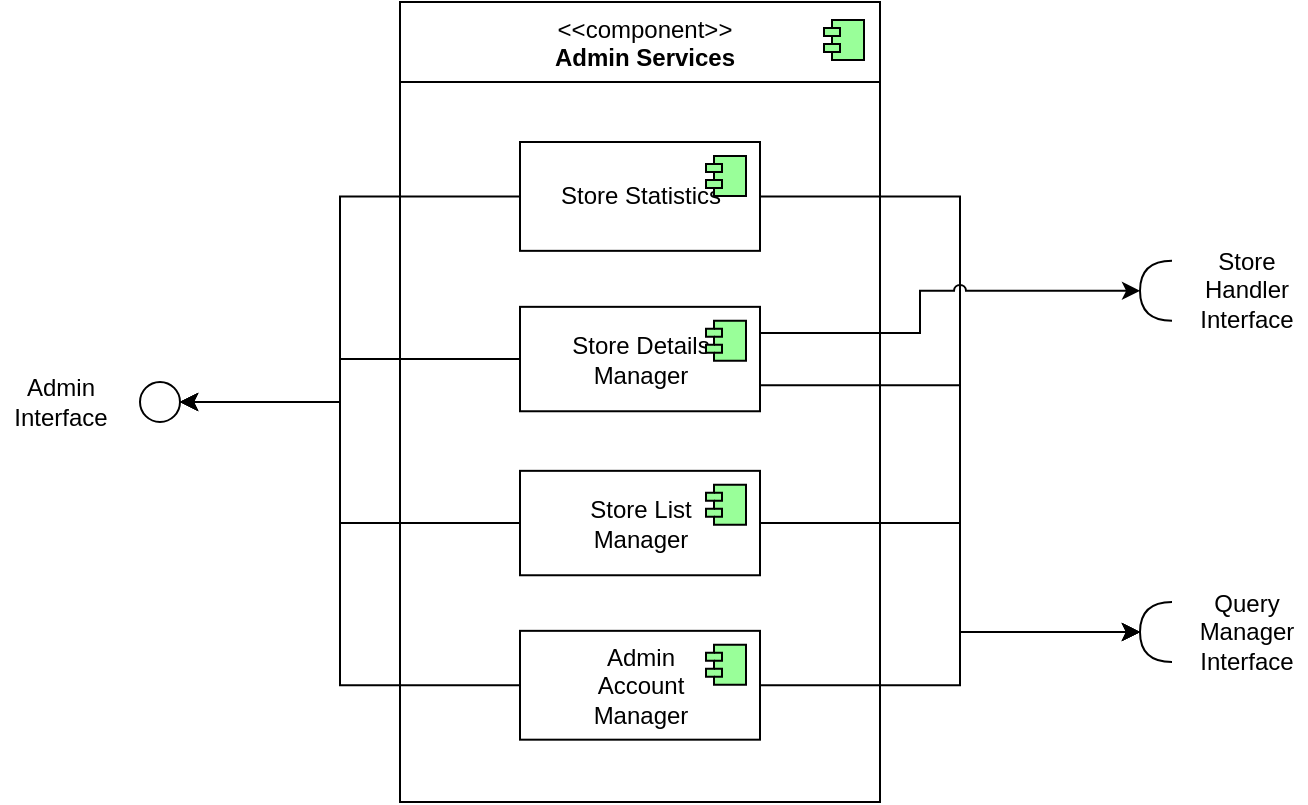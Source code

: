 <mxfile version="13.10.0" type="embed">
    <diagram id="knWhzORvT54u3pwO4X9t" name="Pagina-1">
        <mxGraphModel dx="541" dy="691" grid="1" gridSize="10" guides="1" tooltips="1" connect="1" arrows="1" fold="1" page="1" pageScale="1" pageWidth="827" pageHeight="1169" math="0" shadow="0">
            <root>
                <mxCell id="0"/>
                <mxCell id="1" parent="0"/>
                <mxCell id="bDR8WUU64CvsV6LXLhUq-12" value="" style="html=1;align=center;" parent="1" vertex="1">
                    <mxGeometry x="280" y="160" width="240" height="360" as="geometry"/>
                </mxCell>
                <mxCell id="bDR8WUU64CvsV6LXLhUq-1" value="" style="fontStyle=1;align=center;verticalAlign=top;childLayout=stackLayout;horizontal=1;horizontalStack=0;resizeParent=1;resizeParentMax=0;resizeLast=0;marginBottom=0;" parent="1" vertex="1">
                    <mxGeometry x="280" y="120" width="240" height="40" as="geometry"/>
                </mxCell>
                <mxCell id="bDR8WUU64CvsV6LXLhUq-2" value="&amp;lt;&amp;lt;component&amp;gt;&amp;gt;&lt;br&gt;&lt;b&gt;Admin Services&lt;/b&gt;" style="html=1;align=center;spacingLeft=4;verticalAlign=top;strokeColor=none;fillColor=none;" parent="bDR8WUU64CvsV6LXLhUq-1" vertex="1">
                    <mxGeometry width="240" height="40" as="geometry"/>
                </mxCell>
                <mxCell id="bDR8WUU64CvsV6LXLhUq-3" value="" style="shape=module;jettyWidth=8;jettyHeight=4;fillColor=#99FF99;" parent="bDR8WUU64CvsV6LXLhUq-2" vertex="1">
                    <mxGeometry x="1" width="20" height="20" relative="1" as="geometry">
                        <mxPoint x="-28" y="9" as="offset"/>
                    </mxGeometry>
                </mxCell>
                <mxCell id="14" style="edgeStyle=orthogonalEdgeStyle;rounded=0;orthogonalLoop=1;jettySize=auto;html=1;exitX=0;exitY=0.5;exitDx=0;exitDy=0;entryX=1;entryY=0.5;entryDx=0;entryDy=0;" edge="1" parent="1" source="bDR8WUU64CvsV6LXLhUq-10" target="GpY1cq3hWmhObwcl4_N0-4">
                    <mxGeometry relative="1" as="geometry">
                        <Array as="points">
                            <mxPoint x="250" y="381"/>
                            <mxPoint x="250" y="320"/>
                        </Array>
                    </mxGeometry>
                </mxCell>
                <mxCell id="17" style="edgeStyle=orthogonalEdgeStyle;rounded=0;orthogonalLoop=1;jettySize=auto;html=1;exitX=1;exitY=0.5;exitDx=0;exitDy=0;entryX=1;entryY=0.5;entryDx=0;entryDy=0;entryPerimeter=0;" edge="1" parent="1" source="bDR8WUU64CvsV6LXLhUq-10" target="bDR8WUU64CvsV6LXLhUq-51">
                    <mxGeometry relative="1" as="geometry">
                        <Array as="points">
                            <mxPoint x="560" y="381"/>
                            <mxPoint x="560" y="435"/>
                        </Array>
                    </mxGeometry>
                </mxCell>
                <mxCell id="bDR8WUU64CvsV6LXLhUq-10" value="Store List&lt;br&gt;Manager" style="html=1;dropTarget=0;" parent="1" vertex="1">
                    <mxGeometry x="340" y="354.42" width="120" height="52.21" as="geometry"/>
                </mxCell>
                <mxCell id="bDR8WUU64CvsV6LXLhUq-11" value="" style="shape=module;jettyWidth=8;jettyHeight=4;fillColor=#99FF99;" parent="bDR8WUU64CvsV6LXLhUq-10" vertex="1">
                    <mxGeometry x="1" width="20" height="20" relative="1" as="geometry">
                        <mxPoint x="-27" y="7" as="offset"/>
                    </mxGeometry>
                </mxCell>
                <mxCell id="12" style="edgeStyle=orthogonalEdgeStyle;rounded=0;orthogonalLoop=1;jettySize=auto;html=1;exitX=0;exitY=0.5;exitDx=0;exitDy=0;entryX=1;entryY=0.5;entryDx=0;entryDy=0;" edge="1" parent="1" source="bDR8WUU64CvsV6LXLhUq-15" target="GpY1cq3hWmhObwcl4_N0-4">
                    <mxGeometry relative="1" as="geometry">
                        <Array as="points">
                            <mxPoint x="250" y="217"/>
                            <mxPoint x="250" y="320"/>
                        </Array>
                    </mxGeometry>
                </mxCell>
                <mxCell id="20" style="edgeStyle=orthogonalEdgeStyle;rounded=0;orthogonalLoop=1;jettySize=auto;html=1;exitX=1;exitY=0.5;exitDx=0;exitDy=0;entryX=1;entryY=0.5;entryDx=0;entryDy=0;entryPerimeter=0;" edge="1" parent="1" source="bDR8WUU64CvsV6LXLhUq-15" target="bDR8WUU64CvsV6LXLhUq-51">
                    <mxGeometry relative="1" as="geometry">
                        <Array as="points">
                            <mxPoint x="560" y="217"/>
                            <mxPoint x="560" y="435"/>
                        </Array>
                    </mxGeometry>
                </mxCell>
                <mxCell id="bDR8WUU64CvsV6LXLhUq-15" value="Store Statistics" style="html=1;dropTarget=0;" parent="1" vertex="1">
                    <mxGeometry x="340" y="190" width="120" height="54.42" as="geometry"/>
                </mxCell>
                <mxCell id="bDR8WUU64CvsV6LXLhUq-16" value="" style="shape=module;jettyWidth=8;jettyHeight=4;fillColor=#99FF99;" parent="bDR8WUU64CvsV6LXLhUq-15" vertex="1">
                    <mxGeometry x="1" width="20" height="20" relative="1" as="geometry">
                        <mxPoint x="-27" y="7" as="offset"/>
                    </mxGeometry>
                </mxCell>
                <mxCell id="bDR8WUU64CvsV6LXLhUq-40" value="" style="shape=requiredInterface;html=1;verticalLabelPosition=bottom;fillColor=#99FF99;align=center;direction=south;rotation=90;" parent="1" vertex="1">
                    <mxGeometry x="643" y="256.42" width="30" height="16" as="geometry"/>
                </mxCell>
                <mxCell id="bDR8WUU64CvsV6LXLhUq-51" value="" style="shape=requiredInterface;html=1;verticalLabelPosition=bottom;fillColor=#99FF99;align=center;direction=west;" parent="1" vertex="1">
                    <mxGeometry x="650" y="420" width="16" height="30" as="geometry"/>
                </mxCell>
                <mxCell id="bDR8WUU64CvsV6LXLhUq-59" value="Query&lt;br&gt;Manager&lt;br&gt;Interface" style="text;html=1;align=center;verticalAlign=middle;resizable=0;points=[];autosize=1;" parent="1" vertex="1">
                    <mxGeometry x="673" y="410" width="60" height="50" as="geometry"/>
                </mxCell>
                <mxCell id="bDR8WUU64CvsV6LXLhUq-60" value="Store&lt;br&gt;Handler&lt;br&gt;Interface" style="text;html=1;align=center;verticalAlign=middle;resizable=0;points=[];autosize=1;" parent="1" vertex="1">
                    <mxGeometry x="673" y="239.42" width="60" height="50" as="geometry"/>
                </mxCell>
                <mxCell id="GpY1cq3hWmhObwcl4_N0-4" value="" style="ellipse;fillColor=#ffffff;strokeColor=#000000;align=center;" parent="1" vertex="1">
                    <mxGeometry x="150" y="310.0" width="20" height="20" as="geometry"/>
                </mxCell>
                <mxCell id="GpY1cq3hWmhObwcl4_N0-5" value="Admin&lt;br&gt;Interface" style="text;html=1;align=center;verticalAlign=middle;resizable=0;points=[];autosize=1;" parent="1" vertex="1">
                    <mxGeometry x="80" y="305" width="60" height="30" as="geometry"/>
                </mxCell>
                <mxCell id="13" style="edgeStyle=orthogonalEdgeStyle;rounded=0;orthogonalLoop=1;jettySize=auto;html=1;exitX=0;exitY=0.5;exitDx=0;exitDy=0;" edge="1" parent="1" source="5">
                    <mxGeometry relative="1" as="geometry">
                        <mxPoint x="170.0" y="320.0" as="targetPoint"/>
                        <Array as="points">
                            <mxPoint x="250" y="299"/>
                            <mxPoint x="250" y="320"/>
                        </Array>
                    </mxGeometry>
                </mxCell>
                <mxCell id="19" style="edgeStyle=orthogonalEdgeStyle;rounded=0;orthogonalLoop=1;jettySize=auto;html=1;exitX=1;exitY=0.75;exitDx=0;exitDy=0;entryX=1;entryY=0.5;entryDx=0;entryDy=0;entryPerimeter=0;" edge="1" parent="1" source="5" target="bDR8WUU64CvsV6LXLhUq-51">
                    <mxGeometry relative="1" as="geometry">
                        <Array as="points">
                            <mxPoint x="560" y="312"/>
                            <mxPoint x="560" y="435"/>
                        </Array>
                    </mxGeometry>
                </mxCell>
                <mxCell id="21" style="edgeStyle=orthogonalEdgeStyle;rounded=0;orthogonalLoop=1;jettySize=auto;html=1;exitX=1;exitY=0.25;exitDx=0;exitDy=0;entryX=1;entryY=0.5;entryDx=0;entryDy=0;entryPerimeter=0;jumpStyle=arc;" edge="1" parent="1" source="5" target="bDR8WUU64CvsV6LXLhUq-40">
                    <mxGeometry relative="1" as="geometry">
                        <Array as="points">
                            <mxPoint x="540" y="286"/>
                            <mxPoint x="540" y="264"/>
                        </Array>
                    </mxGeometry>
                </mxCell>
                <mxCell id="5" value="Store Details&lt;br&gt;Manager" style="html=1;dropTarget=0;" vertex="1" parent="1">
                    <mxGeometry x="340" y="272.42" width="120" height="52.21" as="geometry"/>
                </mxCell>
                <mxCell id="6" value="" style="shape=module;jettyWidth=8;jettyHeight=4;fillColor=#99FF99;" vertex="1" parent="5">
                    <mxGeometry x="1" width="20" height="20" relative="1" as="geometry">
                        <mxPoint x="-27" y="7" as="offset"/>
                    </mxGeometry>
                </mxCell>
                <mxCell id="15" style="edgeStyle=orthogonalEdgeStyle;rounded=0;orthogonalLoop=1;jettySize=auto;html=1;exitX=0;exitY=0.5;exitDx=0;exitDy=0;" edge="1" parent="1" source="7">
                    <mxGeometry relative="1" as="geometry">
                        <mxPoint x="170.0" y="320.0" as="targetPoint"/>
                        <Array as="points">
                            <mxPoint x="250" y="462"/>
                            <mxPoint x="250" y="320"/>
                        </Array>
                    </mxGeometry>
                </mxCell>
                <mxCell id="16" style="edgeStyle=orthogonalEdgeStyle;rounded=0;orthogonalLoop=1;jettySize=auto;html=1;exitX=1;exitY=0.5;exitDx=0;exitDy=0;entryX=1;entryY=0.5;entryDx=0;entryDy=0;entryPerimeter=0;" edge="1" parent="1" source="7" target="bDR8WUU64CvsV6LXLhUq-51">
                    <mxGeometry relative="1" as="geometry">
                        <Array as="points">
                            <mxPoint x="560" y="462"/>
                            <mxPoint x="560" y="435"/>
                        </Array>
                    </mxGeometry>
                </mxCell>
                <mxCell id="7" value="Admin&lt;br&gt;Account&lt;br&gt;Manager" style="html=1;dropTarget=0;" vertex="1" parent="1">
                    <mxGeometry x="340" y="434.42" width="120" height="54.42" as="geometry"/>
                </mxCell>
                <mxCell id="8" value="" style="shape=module;jettyWidth=8;jettyHeight=4;fillColor=#99FF99;" vertex="1" parent="7">
                    <mxGeometry x="1" width="20" height="20" relative="1" as="geometry">
                        <mxPoint x="-27" y="7" as="offset"/>
                    </mxGeometry>
                </mxCell>
            </root>
        </mxGraphModel>
    </diagram>
</mxfile>